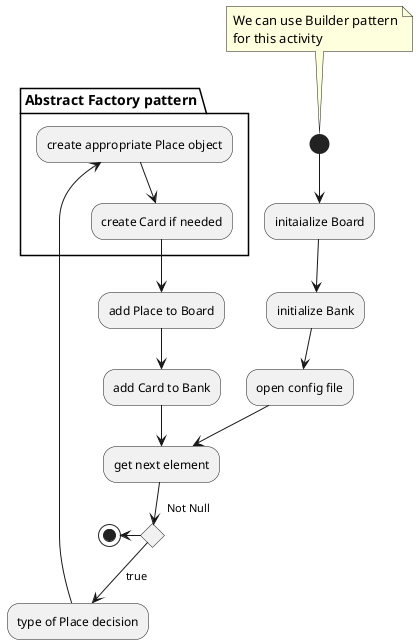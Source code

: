 @startuml
note top
    We can use Builder pattern
    for this activity 
endnote
(*) --> "initaialize Board"
--> "initialize Bank"
--> "open config file"
--> "get next element"
if "Not Null" then 
    --> [true] "type of Place decision"
    partition "Abstract Factory pattern" {
    --> "create appropriate Place object"  
    --> "create Card if needed"
    }
    --> "add Place to Board"
    --> "add Card to Bank"
    --> "get next element"
else
-left-> (*)

@enduml